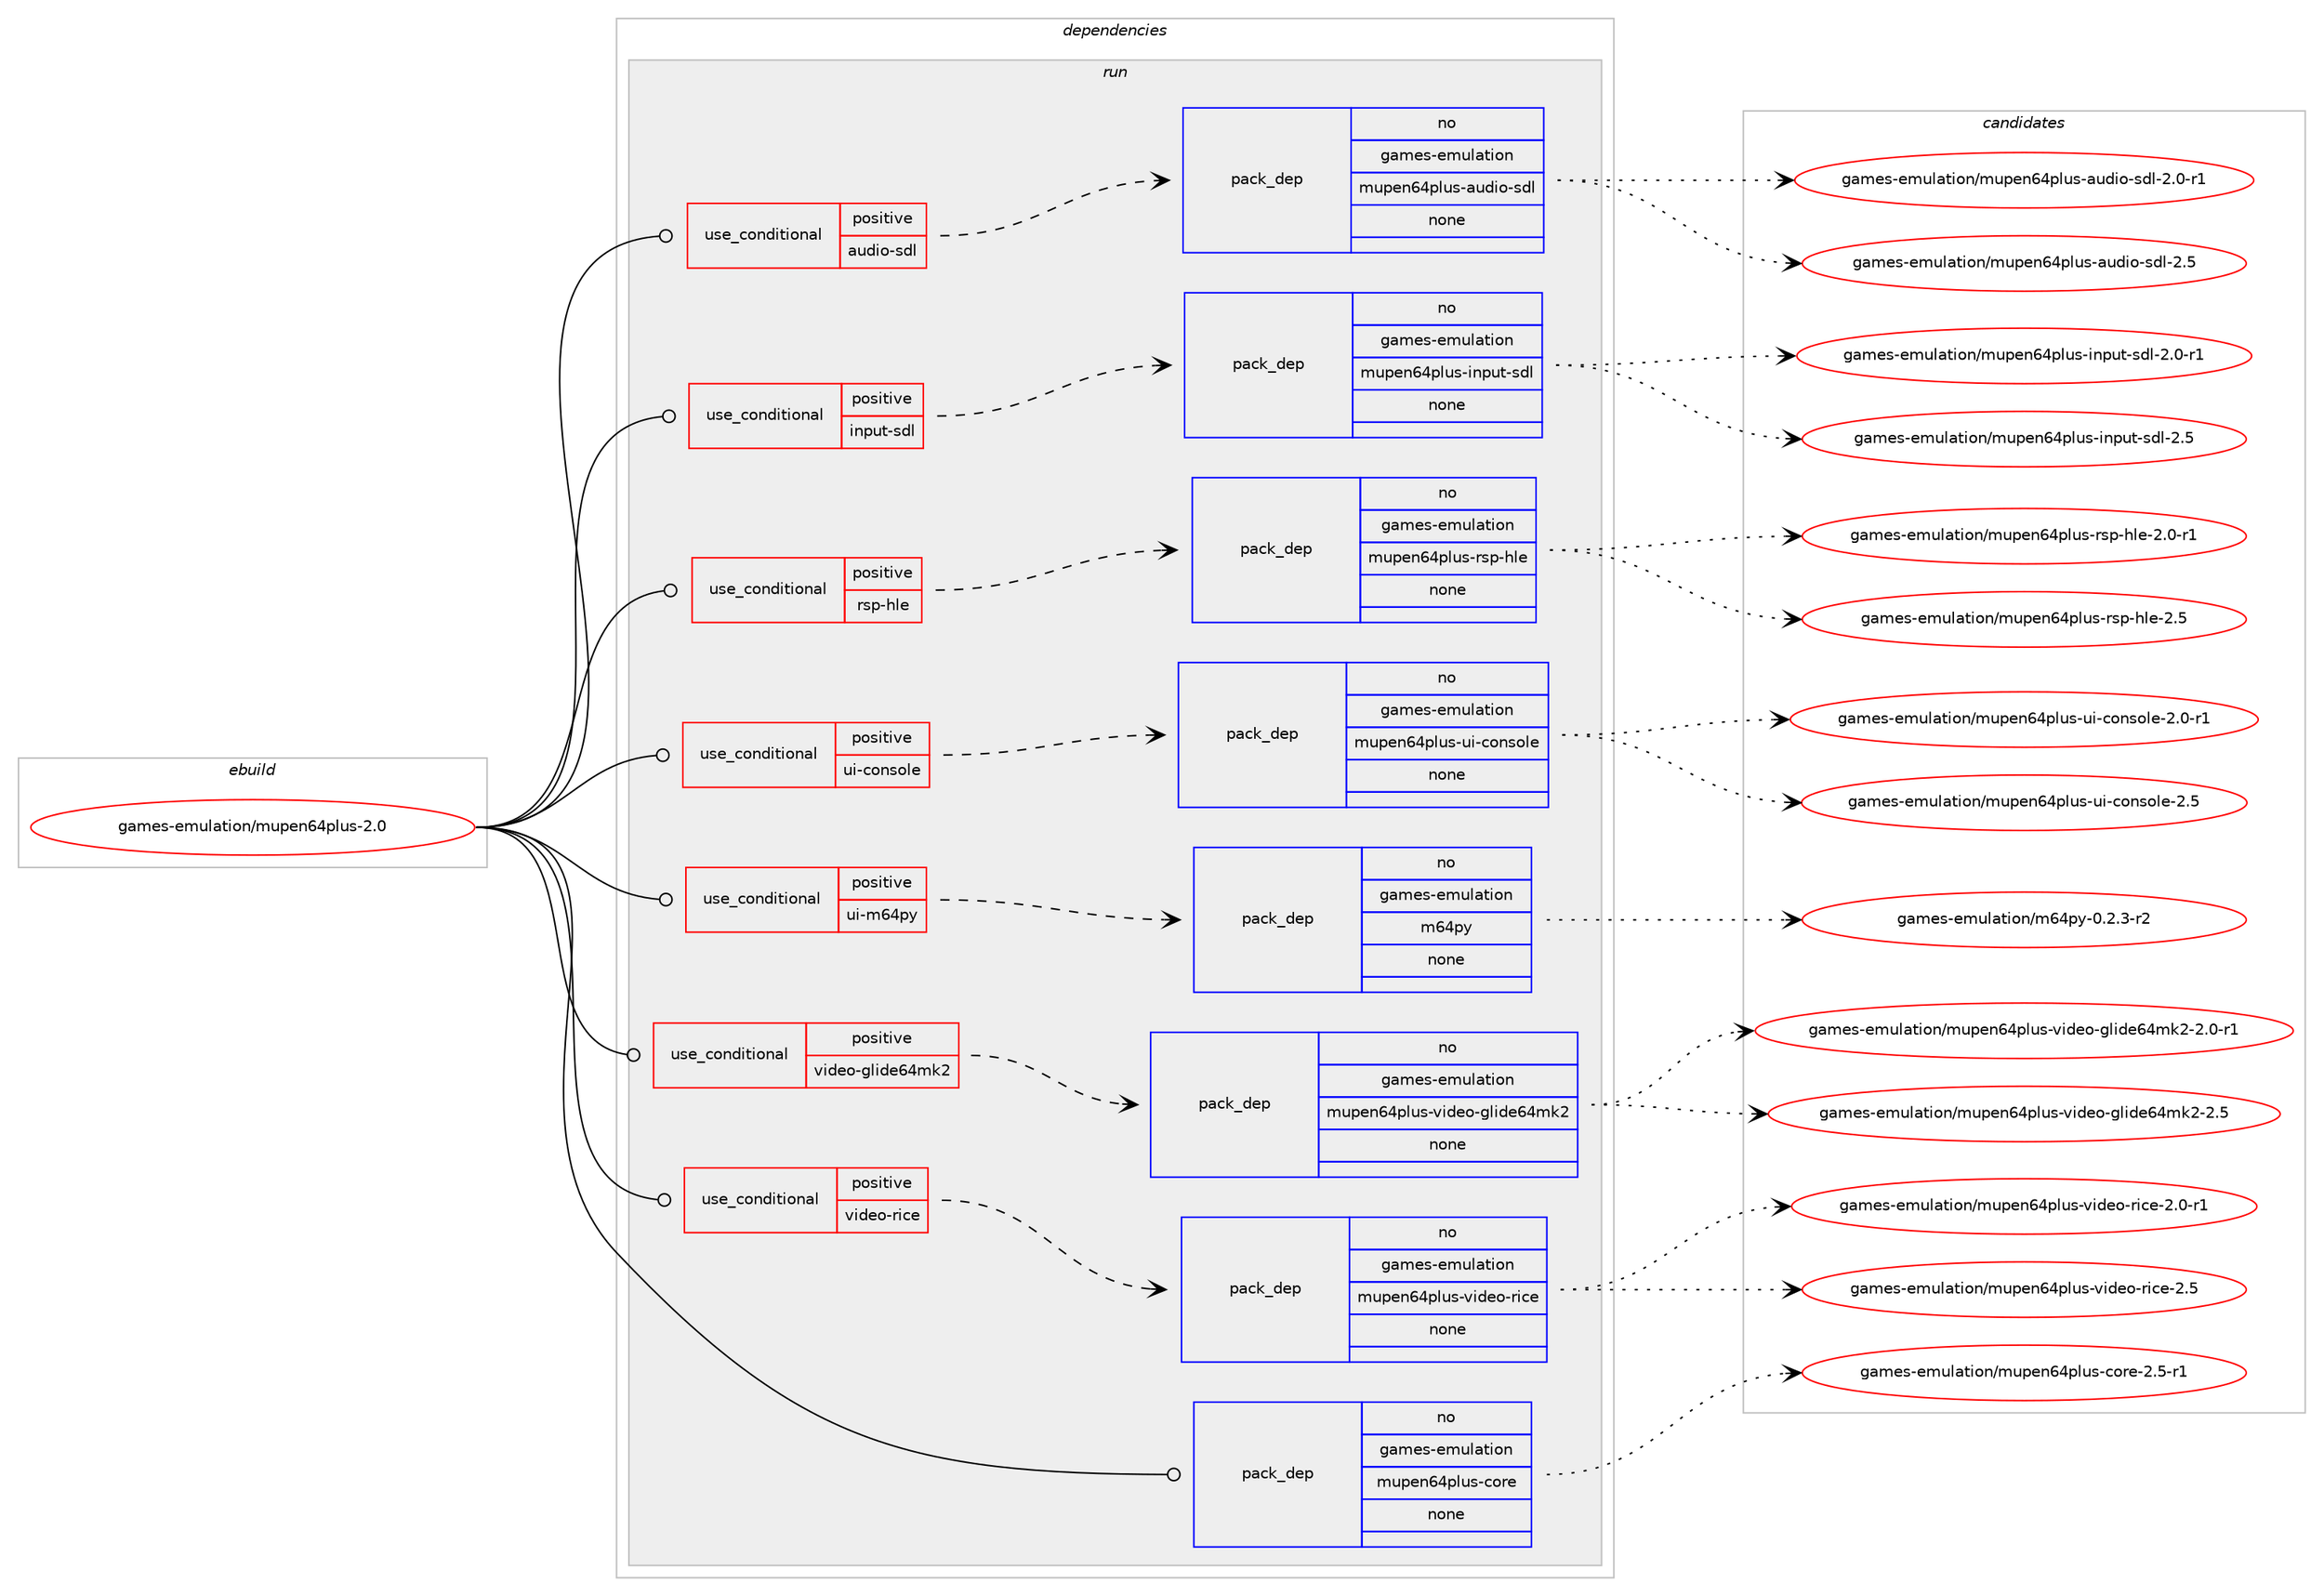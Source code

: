 digraph prolog {

# *************
# Graph options
# *************

newrank=true;
concentrate=true;
compound=true;
graph [rankdir=LR,fontname=Helvetica,fontsize=10,ranksep=1.5];#, ranksep=2.5, nodesep=0.2];
edge  [arrowhead=vee];
node  [fontname=Helvetica,fontsize=10];

# **********
# The ebuild
# **********

subgraph cluster_leftcol {
color=gray;
rank=same;
label=<<i>ebuild</i>>;
id [label="games-emulation/mupen64plus-2.0", color=red, width=4, href="../games-emulation/mupen64plus-2.0.svg"];
}

# ****************
# The dependencies
# ****************

subgraph cluster_midcol {
color=gray;
label=<<i>dependencies</i>>;
subgraph cluster_compile {
fillcolor="#eeeeee";
style=filled;
label=<<i>compile</i>>;
}
subgraph cluster_compileandrun {
fillcolor="#eeeeee";
style=filled;
label=<<i>compile and run</i>>;
}
subgraph cluster_run {
fillcolor="#eeeeee";
style=filled;
label=<<i>run</i>>;
subgraph cond80015 {
dependency296775 [label=<<TABLE BORDER="0" CELLBORDER="1" CELLSPACING="0" CELLPADDING="4"><TR><TD ROWSPAN="3" CELLPADDING="10">use_conditional</TD></TR><TR><TD>positive</TD></TR><TR><TD>audio-sdl</TD></TR></TABLE>>, shape=none, color=red];
subgraph pack212288 {
dependency296776 [label=<<TABLE BORDER="0" CELLBORDER="1" CELLSPACING="0" CELLPADDING="4" WIDTH="220"><TR><TD ROWSPAN="6" CELLPADDING="30">pack_dep</TD></TR><TR><TD WIDTH="110">no</TD></TR><TR><TD>games-emulation</TD></TR><TR><TD>mupen64plus-audio-sdl</TD></TR><TR><TD>none</TD></TR><TR><TD></TD></TR></TABLE>>, shape=none, color=blue];
}
dependency296775:e -> dependency296776:w [weight=20,style="dashed",arrowhead="vee"];
}
id:e -> dependency296775:w [weight=20,style="solid",arrowhead="odot"];
subgraph cond80016 {
dependency296777 [label=<<TABLE BORDER="0" CELLBORDER="1" CELLSPACING="0" CELLPADDING="4"><TR><TD ROWSPAN="3" CELLPADDING="10">use_conditional</TD></TR><TR><TD>positive</TD></TR><TR><TD>input-sdl</TD></TR></TABLE>>, shape=none, color=red];
subgraph pack212289 {
dependency296778 [label=<<TABLE BORDER="0" CELLBORDER="1" CELLSPACING="0" CELLPADDING="4" WIDTH="220"><TR><TD ROWSPAN="6" CELLPADDING="30">pack_dep</TD></TR><TR><TD WIDTH="110">no</TD></TR><TR><TD>games-emulation</TD></TR><TR><TD>mupen64plus-input-sdl</TD></TR><TR><TD>none</TD></TR><TR><TD></TD></TR></TABLE>>, shape=none, color=blue];
}
dependency296777:e -> dependency296778:w [weight=20,style="dashed",arrowhead="vee"];
}
id:e -> dependency296777:w [weight=20,style="solid",arrowhead="odot"];
subgraph cond80017 {
dependency296779 [label=<<TABLE BORDER="0" CELLBORDER="1" CELLSPACING="0" CELLPADDING="4"><TR><TD ROWSPAN="3" CELLPADDING="10">use_conditional</TD></TR><TR><TD>positive</TD></TR><TR><TD>rsp-hle</TD></TR></TABLE>>, shape=none, color=red];
subgraph pack212290 {
dependency296780 [label=<<TABLE BORDER="0" CELLBORDER="1" CELLSPACING="0" CELLPADDING="4" WIDTH="220"><TR><TD ROWSPAN="6" CELLPADDING="30">pack_dep</TD></TR><TR><TD WIDTH="110">no</TD></TR><TR><TD>games-emulation</TD></TR><TR><TD>mupen64plus-rsp-hle</TD></TR><TR><TD>none</TD></TR><TR><TD></TD></TR></TABLE>>, shape=none, color=blue];
}
dependency296779:e -> dependency296780:w [weight=20,style="dashed",arrowhead="vee"];
}
id:e -> dependency296779:w [weight=20,style="solid",arrowhead="odot"];
subgraph cond80018 {
dependency296781 [label=<<TABLE BORDER="0" CELLBORDER="1" CELLSPACING="0" CELLPADDING="4"><TR><TD ROWSPAN="3" CELLPADDING="10">use_conditional</TD></TR><TR><TD>positive</TD></TR><TR><TD>ui-console</TD></TR></TABLE>>, shape=none, color=red];
subgraph pack212291 {
dependency296782 [label=<<TABLE BORDER="0" CELLBORDER="1" CELLSPACING="0" CELLPADDING="4" WIDTH="220"><TR><TD ROWSPAN="6" CELLPADDING="30">pack_dep</TD></TR><TR><TD WIDTH="110">no</TD></TR><TR><TD>games-emulation</TD></TR><TR><TD>mupen64plus-ui-console</TD></TR><TR><TD>none</TD></TR><TR><TD></TD></TR></TABLE>>, shape=none, color=blue];
}
dependency296781:e -> dependency296782:w [weight=20,style="dashed",arrowhead="vee"];
}
id:e -> dependency296781:w [weight=20,style="solid",arrowhead="odot"];
subgraph cond80019 {
dependency296783 [label=<<TABLE BORDER="0" CELLBORDER="1" CELLSPACING="0" CELLPADDING="4"><TR><TD ROWSPAN="3" CELLPADDING="10">use_conditional</TD></TR><TR><TD>positive</TD></TR><TR><TD>ui-m64py</TD></TR></TABLE>>, shape=none, color=red];
subgraph pack212292 {
dependency296784 [label=<<TABLE BORDER="0" CELLBORDER="1" CELLSPACING="0" CELLPADDING="4" WIDTH="220"><TR><TD ROWSPAN="6" CELLPADDING="30">pack_dep</TD></TR><TR><TD WIDTH="110">no</TD></TR><TR><TD>games-emulation</TD></TR><TR><TD>m64py</TD></TR><TR><TD>none</TD></TR><TR><TD></TD></TR></TABLE>>, shape=none, color=blue];
}
dependency296783:e -> dependency296784:w [weight=20,style="dashed",arrowhead="vee"];
}
id:e -> dependency296783:w [weight=20,style="solid",arrowhead="odot"];
subgraph cond80020 {
dependency296785 [label=<<TABLE BORDER="0" CELLBORDER="1" CELLSPACING="0" CELLPADDING="4"><TR><TD ROWSPAN="3" CELLPADDING="10">use_conditional</TD></TR><TR><TD>positive</TD></TR><TR><TD>video-glide64mk2</TD></TR></TABLE>>, shape=none, color=red];
subgraph pack212293 {
dependency296786 [label=<<TABLE BORDER="0" CELLBORDER="1" CELLSPACING="0" CELLPADDING="4" WIDTH="220"><TR><TD ROWSPAN="6" CELLPADDING="30">pack_dep</TD></TR><TR><TD WIDTH="110">no</TD></TR><TR><TD>games-emulation</TD></TR><TR><TD>mupen64plus-video-glide64mk2</TD></TR><TR><TD>none</TD></TR><TR><TD></TD></TR></TABLE>>, shape=none, color=blue];
}
dependency296785:e -> dependency296786:w [weight=20,style="dashed",arrowhead="vee"];
}
id:e -> dependency296785:w [weight=20,style="solid",arrowhead="odot"];
subgraph cond80021 {
dependency296787 [label=<<TABLE BORDER="0" CELLBORDER="1" CELLSPACING="0" CELLPADDING="4"><TR><TD ROWSPAN="3" CELLPADDING="10">use_conditional</TD></TR><TR><TD>positive</TD></TR><TR><TD>video-rice</TD></TR></TABLE>>, shape=none, color=red];
subgraph pack212294 {
dependency296788 [label=<<TABLE BORDER="0" CELLBORDER="1" CELLSPACING="0" CELLPADDING="4" WIDTH="220"><TR><TD ROWSPAN="6" CELLPADDING="30">pack_dep</TD></TR><TR><TD WIDTH="110">no</TD></TR><TR><TD>games-emulation</TD></TR><TR><TD>mupen64plus-video-rice</TD></TR><TR><TD>none</TD></TR><TR><TD></TD></TR></TABLE>>, shape=none, color=blue];
}
dependency296787:e -> dependency296788:w [weight=20,style="dashed",arrowhead="vee"];
}
id:e -> dependency296787:w [weight=20,style="solid",arrowhead="odot"];
subgraph pack212295 {
dependency296789 [label=<<TABLE BORDER="0" CELLBORDER="1" CELLSPACING="0" CELLPADDING="4" WIDTH="220"><TR><TD ROWSPAN="6" CELLPADDING="30">pack_dep</TD></TR><TR><TD WIDTH="110">no</TD></TR><TR><TD>games-emulation</TD></TR><TR><TD>mupen64plus-core</TD></TR><TR><TD>none</TD></TR><TR><TD></TD></TR></TABLE>>, shape=none, color=blue];
}
id:e -> dependency296789:w [weight=20,style="solid",arrowhead="odot"];
}
}

# **************
# The candidates
# **************

subgraph cluster_choices {
rank=same;
color=gray;
label=<<i>candidates</i>>;

subgraph choice212288 {
color=black;
nodesep=1;
choice103971091011154510110911710897116105111110471091171121011105452112108117115459711710010511145115100108455046484511449 [label="games-emulation/mupen64plus-audio-sdl-2.0-r1", color=red, width=4,href="../games-emulation/mupen64plus-audio-sdl-2.0-r1.svg"];
choice10397109101115451011091171089711610511111047109117112101110545211210811711545971171001051114511510010845504653 [label="games-emulation/mupen64plus-audio-sdl-2.5", color=red, width=4,href="../games-emulation/mupen64plus-audio-sdl-2.5.svg"];
dependency296776:e -> choice103971091011154510110911710897116105111110471091171121011105452112108117115459711710010511145115100108455046484511449:w [style=dotted,weight="100"];
dependency296776:e -> choice10397109101115451011091171089711610511111047109117112101110545211210811711545971171001051114511510010845504653:w [style=dotted,weight="100"];
}
subgraph choice212289 {
color=black;
nodesep=1;
choice1039710910111545101109117108971161051111104710911711210111054521121081171154510511011211711645115100108455046484511449 [label="games-emulation/mupen64plus-input-sdl-2.0-r1", color=red, width=4,href="../games-emulation/mupen64plus-input-sdl-2.0-r1.svg"];
choice103971091011154510110911710897116105111110471091171121011105452112108117115451051101121171164511510010845504653 [label="games-emulation/mupen64plus-input-sdl-2.5", color=red, width=4,href="../games-emulation/mupen64plus-input-sdl-2.5.svg"];
dependency296778:e -> choice1039710910111545101109117108971161051111104710911711210111054521121081171154510511011211711645115100108455046484511449:w [style=dotted,weight="100"];
dependency296778:e -> choice103971091011154510110911710897116105111110471091171121011105452112108117115451051101121171164511510010845504653:w [style=dotted,weight="100"];
}
subgraph choice212290 {
color=black;
nodesep=1;
choice1039710910111545101109117108971161051111104710911711210111054521121081171154511411511245104108101455046484511449 [label="games-emulation/mupen64plus-rsp-hle-2.0-r1", color=red, width=4,href="../games-emulation/mupen64plus-rsp-hle-2.0-r1.svg"];
choice103971091011154510110911710897116105111110471091171121011105452112108117115451141151124510410810145504653 [label="games-emulation/mupen64plus-rsp-hle-2.5", color=red, width=4,href="../games-emulation/mupen64plus-rsp-hle-2.5.svg"];
dependency296780:e -> choice1039710910111545101109117108971161051111104710911711210111054521121081171154511411511245104108101455046484511449:w [style=dotted,weight="100"];
dependency296780:e -> choice103971091011154510110911710897116105111110471091171121011105452112108117115451141151124510410810145504653:w [style=dotted,weight="100"];
}
subgraph choice212291 {
color=black;
nodesep=1;
choice103971091011154510110911710897116105111110471091171121011105452112108117115451171054599111110115111108101455046484511449 [label="games-emulation/mupen64plus-ui-console-2.0-r1", color=red, width=4,href="../games-emulation/mupen64plus-ui-console-2.0-r1.svg"];
choice10397109101115451011091171089711610511111047109117112101110545211210811711545117105459911111011511110810145504653 [label="games-emulation/mupen64plus-ui-console-2.5", color=red, width=4,href="../games-emulation/mupen64plus-ui-console-2.5.svg"];
dependency296782:e -> choice103971091011154510110911710897116105111110471091171121011105452112108117115451171054599111110115111108101455046484511449:w [style=dotted,weight="100"];
dependency296782:e -> choice10397109101115451011091171089711610511111047109117112101110545211210811711545117105459911111011511110810145504653:w [style=dotted,weight="100"];
}
subgraph choice212292 {
color=black;
nodesep=1;
choice1039710910111545101109117108971161051111104710954521121214548465046514511450 [label="games-emulation/m64py-0.2.3-r2", color=red, width=4,href="../games-emulation/m64py-0.2.3-r2.svg"];
dependency296784:e -> choice1039710910111545101109117108971161051111104710954521121214548465046514511450:w [style=dotted,weight="100"];
}
subgraph choice212293 {
color=black;
nodesep=1;
choice1039710910111545101109117108971161051111104710911711210111054521121081171154511810510010111145103108105100101545210910750455046484511449 [label="games-emulation/mupen64plus-video-glide64mk2-2.0-r1", color=red, width=4,href="../games-emulation/mupen64plus-video-glide64mk2-2.0-r1.svg"];
choice103971091011154510110911710897116105111110471091171121011105452112108117115451181051001011114510310810510010154521091075045504653 [label="games-emulation/mupen64plus-video-glide64mk2-2.5", color=red, width=4,href="../games-emulation/mupen64plus-video-glide64mk2-2.5.svg"];
dependency296786:e -> choice1039710910111545101109117108971161051111104710911711210111054521121081171154511810510010111145103108105100101545210910750455046484511449:w [style=dotted,weight="100"];
dependency296786:e -> choice103971091011154510110911710897116105111110471091171121011105452112108117115451181051001011114510310810510010154521091075045504653:w [style=dotted,weight="100"];
}
subgraph choice212294 {
color=black;
nodesep=1;
choice103971091011154510110911710897116105111110471091171121011105452112108117115451181051001011114511410599101455046484511449 [label="games-emulation/mupen64plus-video-rice-2.0-r1", color=red, width=4,href="../games-emulation/mupen64plus-video-rice-2.0-r1.svg"];
choice10397109101115451011091171089711610511111047109117112101110545211210811711545118105100101111451141059910145504653 [label="games-emulation/mupen64plus-video-rice-2.5", color=red, width=4,href="../games-emulation/mupen64plus-video-rice-2.5.svg"];
dependency296788:e -> choice103971091011154510110911710897116105111110471091171121011105452112108117115451181051001011114511410599101455046484511449:w [style=dotted,weight="100"];
dependency296788:e -> choice10397109101115451011091171089711610511111047109117112101110545211210811711545118105100101111451141059910145504653:w [style=dotted,weight="100"];
}
subgraph choice212295 {
color=black;
nodesep=1;
choice1039710910111545101109117108971161051111104710911711210111054521121081171154599111114101455046534511449 [label="games-emulation/mupen64plus-core-2.5-r1", color=red, width=4,href="../games-emulation/mupen64plus-core-2.5-r1.svg"];
dependency296789:e -> choice1039710910111545101109117108971161051111104710911711210111054521121081171154599111114101455046534511449:w [style=dotted,weight="100"];
}
}

}
